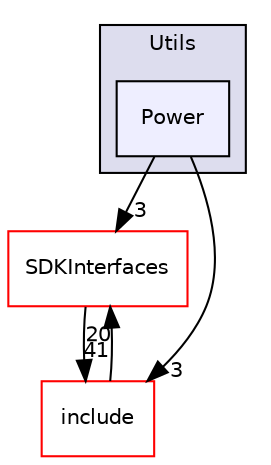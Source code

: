 digraph "/workplace/avs-device-sdk/AVSCommon/Utils/test/AVSCommon/Utils/Power" {
  compound=true
  node [ fontsize="10", fontname="Helvetica"];
  edge [ labelfontsize="10", labelfontname="Helvetica"];
  subgraph clusterdir_834bf911d49030c30073fd5ed0d05185 {
    graph [ bgcolor="#ddddee", pencolor="black", label="Utils" fontname="Helvetica", fontsize="10", URL="dir_834bf911d49030c30073fd5ed0d05185.html"]
  dir_da2cd18bf0e878d0a52da8f70027af2a [shape=box, label="Power", style="filled", fillcolor="#eeeeff", pencolor="black", URL="dir_da2cd18bf0e878d0a52da8f70027af2a.html"];
  }
  dir_97afc8111b754cf401b73024f872f45d [shape=box label="SDKInterfaces" fillcolor="white" style="filled" color="red" URL="dir_97afc8111b754cf401b73024f872f45d.html"];
  dir_957fc395b73dfe8b64ee3f74464f588a [shape=box label="include" fillcolor="white" style="filled" color="red" URL="dir_957fc395b73dfe8b64ee3f74464f588a.html"];
  dir_97afc8111b754cf401b73024f872f45d->dir_957fc395b73dfe8b64ee3f74464f588a [headlabel="41", labeldistance=1.5 headhref="dir_000018_000192.html"];
  dir_da2cd18bf0e878d0a52da8f70027af2a->dir_97afc8111b754cf401b73024f872f45d [headlabel="3", labeldistance=1.5 headhref="dir_000243_000018.html"];
  dir_da2cd18bf0e878d0a52da8f70027af2a->dir_957fc395b73dfe8b64ee3f74464f588a [headlabel="3", labeldistance=1.5 headhref="dir_000243_000192.html"];
  dir_957fc395b73dfe8b64ee3f74464f588a->dir_97afc8111b754cf401b73024f872f45d [headlabel="20", labeldistance=1.5 headhref="dir_000192_000018.html"];
}
